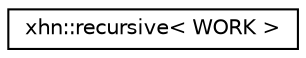 digraph "Graphical Class Hierarchy"
{
  edge [fontname="Helvetica",fontsize="10",labelfontname="Helvetica",labelfontsize="10"];
  node [fontname="Helvetica",fontsize="10",shape=record];
  rankdir="LR";
  Node1 [label="xhn::recursive\< WORK \>",height=0.2,width=0.4,color="black", fillcolor="white", style="filled",URL="$classxhn_1_1recursive.html"];
}
